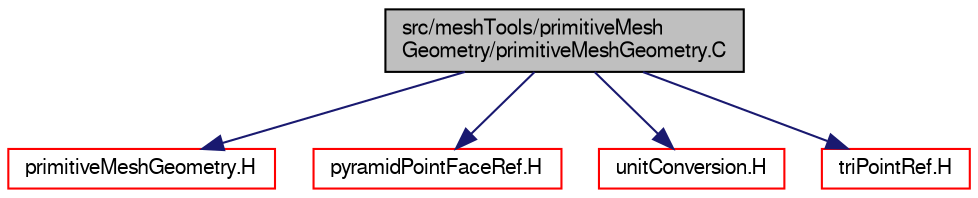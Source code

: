 digraph "src/meshTools/primitiveMeshGeometry/primitiveMeshGeometry.C"
{
  bgcolor="transparent";
  edge [fontname="FreeSans",fontsize="10",labelfontname="FreeSans",labelfontsize="10"];
  node [fontname="FreeSans",fontsize="10",shape=record];
  Node0 [label="src/meshTools/primitiveMesh\lGeometry/primitiveMeshGeometry.C",height=0.2,width=0.4,color="black", fillcolor="grey75", style="filled", fontcolor="black"];
  Node0 -> Node1 [color="midnightblue",fontsize="10",style="solid",fontname="FreeSans"];
  Node1 [label="primitiveMeshGeometry.H",height=0.2,width=0.4,color="red",URL="$a07691.html"];
  Node0 -> Node281 [color="midnightblue",fontsize="10",style="solid",fontname="FreeSans"];
  Node281 [label="pyramidPointFaceRef.H",height=0.2,width=0.4,color="red",URL="$a11198.html"];
  Node0 -> Node284 [color="midnightblue",fontsize="10",style="solid",fontname="FreeSans"];
  Node284 [label="unitConversion.H",height=0.2,width=0.4,color="red",URL="$a10280.html",tooltip="Unit conversion functions. "];
  Node0 -> Node286 [color="midnightblue",fontsize="10",style="solid",fontname="FreeSans"];
  Node286 [label="triPointRef.H",height=0.2,width=0.4,color="red",URL="$a12110.html"];
}

